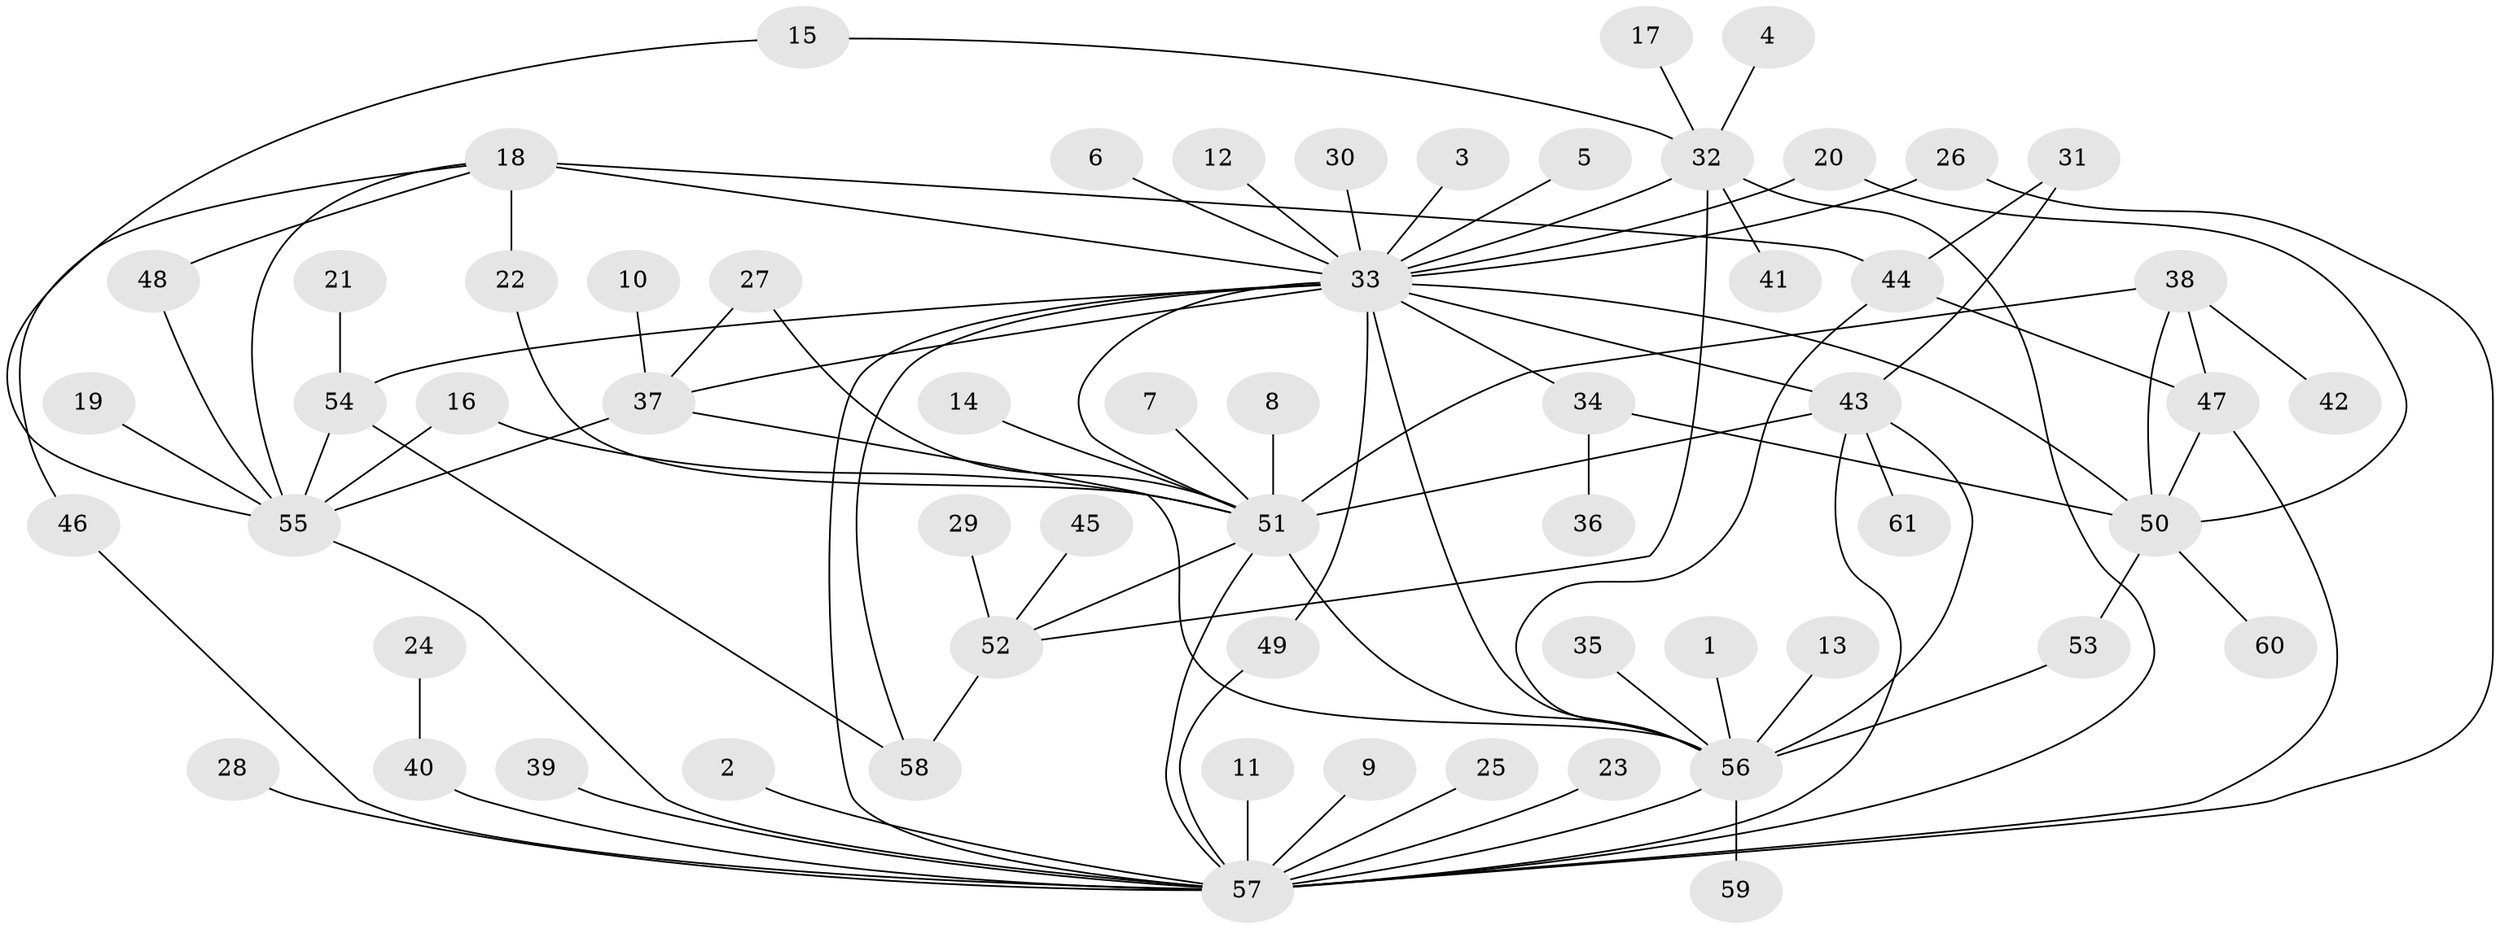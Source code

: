 // original degree distribution, {20: 0.00819672131147541, 10: 0.00819672131147541, 11: 0.00819672131147541, 2: 0.29508196721311475, 1: 0.45901639344262296, 14: 0.00819672131147541, 22: 0.00819672131147541, 4: 0.05737704918032787, 6: 0.02459016393442623, 9: 0.02459016393442623, 3: 0.09016393442622951, 5: 0.00819672131147541}
// Generated by graph-tools (version 1.1) at 2025/49/03/09/25 03:49:55]
// undirected, 61 vertices, 91 edges
graph export_dot {
graph [start="1"]
  node [color=gray90,style=filled];
  1;
  2;
  3;
  4;
  5;
  6;
  7;
  8;
  9;
  10;
  11;
  12;
  13;
  14;
  15;
  16;
  17;
  18;
  19;
  20;
  21;
  22;
  23;
  24;
  25;
  26;
  27;
  28;
  29;
  30;
  31;
  32;
  33;
  34;
  35;
  36;
  37;
  38;
  39;
  40;
  41;
  42;
  43;
  44;
  45;
  46;
  47;
  48;
  49;
  50;
  51;
  52;
  53;
  54;
  55;
  56;
  57;
  58;
  59;
  60;
  61;
  1 -- 56 [weight=1.0];
  2 -- 57 [weight=1.0];
  3 -- 33 [weight=1.0];
  4 -- 32 [weight=1.0];
  5 -- 33 [weight=1.0];
  6 -- 33 [weight=1.0];
  7 -- 51 [weight=1.0];
  8 -- 51 [weight=1.0];
  9 -- 57 [weight=1.0];
  10 -- 37 [weight=1.0];
  11 -- 57 [weight=1.0];
  12 -- 33 [weight=1.0];
  13 -- 56 [weight=1.0];
  14 -- 51 [weight=1.0];
  15 -- 32 [weight=1.0];
  15 -- 55 [weight=1.0];
  16 -- 51 [weight=1.0];
  16 -- 55 [weight=1.0];
  17 -- 32 [weight=1.0];
  18 -- 22 [weight=1.0];
  18 -- 33 [weight=1.0];
  18 -- 44 [weight=2.0];
  18 -- 46 [weight=1.0];
  18 -- 48 [weight=1.0];
  18 -- 55 [weight=1.0];
  19 -- 55 [weight=1.0];
  20 -- 33 [weight=1.0];
  20 -- 50 [weight=1.0];
  21 -- 54 [weight=1.0];
  22 -- 51 [weight=1.0];
  23 -- 57 [weight=1.0];
  24 -- 40 [weight=1.0];
  25 -- 57 [weight=1.0];
  26 -- 33 [weight=1.0];
  26 -- 57 [weight=2.0];
  27 -- 37 [weight=1.0];
  27 -- 51 [weight=1.0];
  28 -- 57 [weight=1.0];
  29 -- 52 [weight=1.0];
  30 -- 33 [weight=1.0];
  31 -- 43 [weight=1.0];
  31 -- 44 [weight=1.0];
  32 -- 33 [weight=1.0];
  32 -- 41 [weight=1.0];
  32 -- 52 [weight=1.0];
  32 -- 57 [weight=2.0];
  33 -- 34 [weight=1.0];
  33 -- 37 [weight=1.0];
  33 -- 43 [weight=1.0];
  33 -- 49 [weight=1.0];
  33 -- 50 [weight=1.0];
  33 -- 51 [weight=1.0];
  33 -- 54 [weight=1.0];
  33 -- 56 [weight=1.0];
  33 -- 57 [weight=1.0];
  33 -- 58 [weight=1.0];
  34 -- 36 [weight=1.0];
  34 -- 50 [weight=1.0];
  35 -- 56 [weight=1.0];
  37 -- 55 [weight=1.0];
  37 -- 56 [weight=1.0];
  38 -- 42 [weight=1.0];
  38 -- 47 [weight=1.0];
  38 -- 50 [weight=1.0];
  38 -- 51 [weight=1.0];
  39 -- 57 [weight=1.0];
  40 -- 57 [weight=1.0];
  43 -- 51 [weight=1.0];
  43 -- 56 [weight=1.0];
  43 -- 57 [weight=1.0];
  43 -- 61 [weight=1.0];
  44 -- 47 [weight=1.0];
  44 -- 56 [weight=1.0];
  45 -- 52 [weight=1.0];
  46 -- 57 [weight=1.0];
  47 -- 50 [weight=1.0];
  47 -- 57 [weight=1.0];
  48 -- 55 [weight=1.0];
  49 -- 57 [weight=1.0];
  50 -- 53 [weight=1.0];
  50 -- 60 [weight=1.0];
  51 -- 52 [weight=1.0];
  51 -- 56 [weight=1.0];
  51 -- 57 [weight=2.0];
  52 -- 58 [weight=1.0];
  53 -- 56 [weight=1.0];
  54 -- 55 [weight=1.0];
  54 -- 58 [weight=1.0];
  55 -- 57 [weight=1.0];
  56 -- 57 [weight=1.0];
  56 -- 59 [weight=1.0];
}
